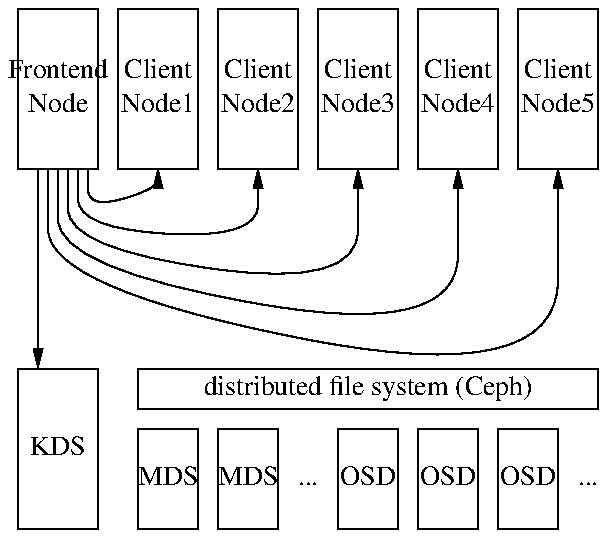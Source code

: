 .PS
figname = base;

dx = 0.1; dy = 0.1; m = 0.1;
h = 0.8; w = 0.4;
xh = 0.5; xw = 0.3;

boxht = h; boxwid = w;

down;

SC: [
  right;
  F:  box "Frontend" "Node"; move m;
  C1: box "Client" "Node1"; move m;
  C2: box "Client" "Node2"; move m;
  C3: box "Client" "Node3"; move m;
  C4: box "Client" "Node4"; move m;
  C5: box "Client" "Node5";
]

move;
move;

X: [
  right; 

  KDS: box "KDS"; move m; move m;

  Y: [
    down;

    DFS: box ht .2 wid xw*6+m*5 "distributed file system (Ceph)";

    move m;

    Z: [
      right;
      boxht = xh; boxwid = xw;

      MDS1: box "MDS"; move m;
      MDS2: box "MDS"; move m;
      box "..." wid (xw-m)/2 invis; move m;
      OSD1: box "OSD"; move m;
      OSD2: box "OSD"; move m;
      OSD3: box "OSD"; move m;
      box "..." wid (xw-m)/2 invis;
    ]
  ]
]

spline -> down .2 from SC.F.sw+(dx,0) to X.KDS.nw+(dx,dy) to X.KDS.nw+(dx,0)
# spline -> down .2 from SC.F.sw+(dx*2,0) to X.MDS1.nw+(dx,dy) to X.MDS1.nw+(dx,0)

spline -> down 0.2 from SC.F.sw+(dx*3.5,0) to SC.C1+(0,-0.50) to SC.C1.s
spline -> down 0.3 from SC.F.sw+(dx*3.0,0) to SC.C2+(0,-0.75) to SC.C2.s
spline -> down 0.4 from SC.F.sw+(dx*2.5,0) to SC.C3+(0,-1.00) to SC.C3.s
spline -> down 0.5 from SC.F.sw+(dx*2.0,0) to SC.C4+(0,-1.25) to SC.C4.s
spline -> down 0.6 from SC.F.sw+(dx*1.5,0) to SC.C5+(0,-1.50) to SC.C5.s

.PE

